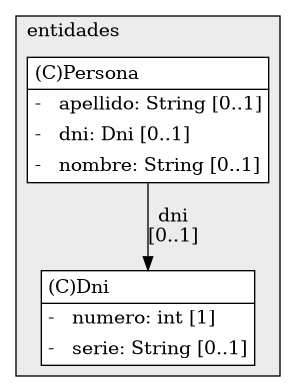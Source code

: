 @startuml

/' diagram meta data start
config=StructureConfiguration;
{
  "projectClassification": {
    "searchMode": "OpenProject", // OpenProject, AllProjects
    "includedProjects": "",
    "pathEndKeywords": "*.impl",
    "isClientPath": "",
    "isClientName": "",
    "isTestPath": "",
    "isTestName": "",
    "isMappingPath": "",
    "isMappingName": "",
    "isDataAccessPath": "",
    "isDataAccessName": "",
    "isDataStructurePath": "",
    "isDataStructureName": "",
    "isInterfaceStructuresPath": "",
    "isInterfaceStructuresName": "",
    "isEntryPointPath": "",
    "isEntryPointName": "",
    "treatFinalFieldsAsMandatory": false
  },
  "graphRestriction": {
    "classPackageExcludeFilter": "",
    "classPackageIncludeFilter": "",
    "classNameExcludeFilter": "",
    "classNameIncludeFilter": "",
    "methodNameExcludeFilter": "",
    "methodNameIncludeFilter": "",
    "removeByInheritance": "", // inheritance/annotation based filtering is done in a second step
    "removeByAnnotation": "",
    "removeByClassPackage": "", // cleanup the graph after inheritance/annotation based filtering is done
    "removeByClassName": "",
    "cutMappings": false,
    "cutEnum": true,
    "cutTests": true,
    "cutClient": true,
    "cutDataAccess": false,
    "cutInterfaceStructures": false,
    "cutDataStructures": false,
    "cutGetterAndSetter": true,
    "cutConstructors": true
  },
  "graphTraversal": {
    "forwardDepth": 6,
    "backwardDepth": 6,
    "classPackageExcludeFilter": "",
    "classPackageIncludeFilter": "",
    "classNameExcludeFilter": "",
    "classNameIncludeFilter": "",
    "methodNameExcludeFilter": "",
    "methodNameIncludeFilter": "",
    "hideMappings": false,
    "hideDataStructures": false,
    "hidePrivateMethods": true,
    "hideInterfaceCalls": true, // indirection: implementation -> interface (is hidden) -> implementation
    "onlyShowApplicationEntryPoints": false, // root node is included
    "useMethodCallsForStructureDiagram": "ForwardOnly" // ForwardOnly, BothDirections, No
  },
  "details": {
    "aggregation": "GroupByClass", // ByClass, GroupByClass, None
    "showClassGenericTypes": true,
    "showMethods": true,
    "showMethodParameterNames": true,
    "showMethodParameterTypes": true,
    "showMethodReturnType": true,
    "showPackageLevels": 2,
    "showDetailedClassStructure": true
  },
  "rootClass": "entidades.Dni",
  "extensionCallbackMethod": "" // qualified.class.name#methodName - signature: public static String method(String)
}
diagram meta data end '/



digraph g {
    rankdir="TB"
    splines=polyline
    

'nodes 
subgraph cluster_756051881 { 
   	label=entidades
	labeljust=l
	fillcolor="#ececec"
	style=filled
   
   Dni756051881[
	label=<<TABLE BORDER="1" CELLBORDER="0" CELLPADDING="4" CELLSPACING="0">
<TR><TD ALIGN="LEFT" >(C)Dni</TD></TR>
<HR/>
<TR><TD ALIGN="LEFT" >-   numero: int [1]</TD></TR>
<TR><TD ALIGN="LEFT" >-   serie: String [0..1]</TD></TR>
</TABLE>>
	style=filled
	margin=0
	shape=plaintext
	fillcolor="#FFFFFF"
];

Persona756051881[
	label=<<TABLE BORDER="1" CELLBORDER="0" CELLPADDING="4" CELLSPACING="0">
<TR><TD ALIGN="LEFT" >(C)Persona</TD></TR>
<HR/>
<TR><TD ALIGN="LEFT" >-   apellido: String [0..1]</TD></TR>
<TR><TD ALIGN="LEFT" >-   dni: Dni [0..1]</TD></TR>
<TR><TD ALIGN="LEFT" >-   nombre: String [0..1]</TD></TR>
</TABLE>>
	style=filled
	margin=0
	shape=plaintext
	fillcolor="#FFFFFF"
];
} 

'edges    
Persona756051881 -> Dni756051881[label="dni
[0..1]"];
    
}
@enduml